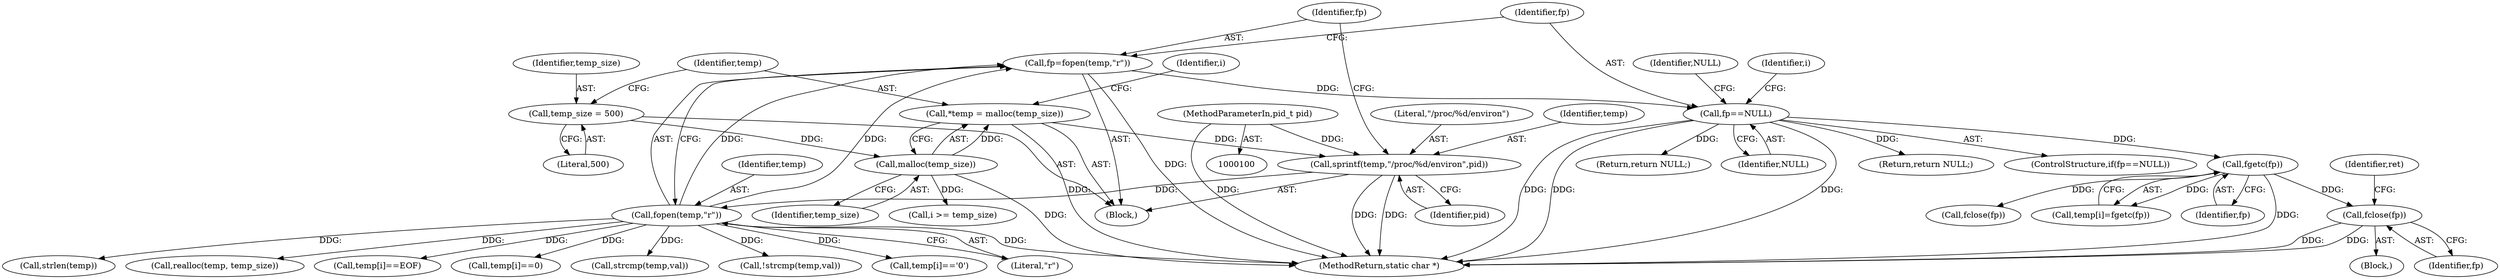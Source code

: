 digraph "0_das_watchdog_bd20bb02e75e2c0483832b52f2577253febfb690@API" {
"1000198" [label="(Call,fclose(fp))"];
"1000156" [label="(Call,fgetc(fp))"];
"1000132" [label="(Call,fp==NULL)"];
"1000126" [label="(Call,fp=fopen(temp,\"r\"))"];
"1000128" [label="(Call,fopen(temp,\"r\"))"];
"1000122" [label="(Call,sprintf(temp,\"/proc/%d/environ\",pid))"];
"1000109" [label="(Call,*temp = malloc(temp_size))"];
"1000111" [label="(Call,malloc(temp_size))"];
"1000105" [label="(Call,temp_size = 500)"];
"1000101" [label="(MethodParameterIn,pid_t pid)"];
"1000130" [label="(Literal,\"r\")"];
"1000109" [label="(Call,*temp = malloc(temp_size))"];
"1000111" [label="(Call,malloc(temp_size))"];
"1000125" [label="(Identifier,pid)"];
"1000220" [label="(Call,strcmp(temp,val))"];
"1000219" [label="(Call,!strcmp(temp,val))"];
"1000106" [label="(Identifier,temp_size)"];
"1000199" [label="(Identifier,fp)"];
"1000170" [label="(Call,temp[i]=='\0')"];
"1000101" [label="(MethodParameterIn,pid_t pid)"];
"1000157" [label="(Identifier,fp)"];
"1000136" [label="(Identifier,NULL)"];
"1000110" [label="(Identifier,temp)"];
"1000180" [label="(Block,)"];
"1000115" [label="(Identifier,i)"];
"1000127" [label="(Identifier,fp)"];
"1000124" [label="(Literal,\"/proc/%d/environ\")"];
"1000133" [label="(Identifier,fp)"];
"1000141" [label="(Identifier,i)"];
"1000135" [label="(Return,return NULL;)"];
"1000191" [label="(Call,strlen(temp))"];
"1000129" [label="(Identifier,temp)"];
"1000123" [label="(Identifier,temp)"];
"1000208" [label="(Call,fclose(fp))"];
"1000156" [label="(Call,fgetc(fp))"];
"1000152" [label="(Call,temp[i]=fgetc(fp))"];
"1000131" [label="(ControlStructure,if(fp==NULL))"];
"1000112" [label="(Identifier,temp_size)"];
"1000128" [label="(Call,fopen(temp,\"r\"))"];
"1000149" [label="(Call,realloc(temp, temp_size))"];
"1000175" [label="(Call,temp[i]==EOF)"];
"1000198" [label="(Call,fclose(fp))"];
"1000239" [label="(MethodReturn,static char *)"];
"1000210" [label="(Return,return NULL;)"];
"1000107" [label="(Literal,500)"];
"1000201" [label="(Identifier,ret)"];
"1000134" [label="(Identifier,NULL)"];
"1000122" [label="(Call,sprintf(temp,\"/proc/%d/environ\",pid))"];
"1000103" [label="(Block,)"];
"1000164" [label="(Call,temp[i]==0)"];
"1000126" [label="(Call,fp=fopen(temp,\"r\"))"];
"1000132" [label="(Call,fp==NULL)"];
"1000105" [label="(Call,temp_size = 500)"];
"1000140" [label="(Call,i >= temp_size)"];
"1000198" -> "1000180"  [label="AST: "];
"1000198" -> "1000199"  [label="CFG: "];
"1000199" -> "1000198"  [label="AST: "];
"1000201" -> "1000198"  [label="CFG: "];
"1000198" -> "1000239"  [label="DDG: "];
"1000198" -> "1000239"  [label="DDG: "];
"1000156" -> "1000198"  [label="DDG: "];
"1000156" -> "1000152"  [label="AST: "];
"1000156" -> "1000157"  [label="CFG: "];
"1000157" -> "1000156"  [label="AST: "];
"1000152" -> "1000156"  [label="CFG: "];
"1000156" -> "1000239"  [label="DDG: "];
"1000156" -> "1000152"  [label="DDG: "];
"1000132" -> "1000156"  [label="DDG: "];
"1000156" -> "1000208"  [label="DDG: "];
"1000132" -> "1000131"  [label="AST: "];
"1000132" -> "1000134"  [label="CFG: "];
"1000133" -> "1000132"  [label="AST: "];
"1000134" -> "1000132"  [label="AST: "];
"1000136" -> "1000132"  [label="CFG: "];
"1000141" -> "1000132"  [label="CFG: "];
"1000132" -> "1000239"  [label="DDG: "];
"1000132" -> "1000239"  [label="DDG: "];
"1000132" -> "1000239"  [label="DDG: "];
"1000126" -> "1000132"  [label="DDG: "];
"1000132" -> "1000135"  [label="DDG: "];
"1000132" -> "1000210"  [label="DDG: "];
"1000126" -> "1000103"  [label="AST: "];
"1000126" -> "1000128"  [label="CFG: "];
"1000127" -> "1000126"  [label="AST: "];
"1000128" -> "1000126"  [label="AST: "];
"1000133" -> "1000126"  [label="CFG: "];
"1000126" -> "1000239"  [label="DDG: "];
"1000128" -> "1000126"  [label="DDG: "];
"1000128" -> "1000126"  [label="DDG: "];
"1000128" -> "1000130"  [label="CFG: "];
"1000129" -> "1000128"  [label="AST: "];
"1000130" -> "1000128"  [label="AST: "];
"1000128" -> "1000239"  [label="DDG: "];
"1000122" -> "1000128"  [label="DDG: "];
"1000128" -> "1000149"  [label="DDG: "];
"1000128" -> "1000164"  [label="DDG: "];
"1000128" -> "1000170"  [label="DDG: "];
"1000128" -> "1000175"  [label="DDG: "];
"1000128" -> "1000191"  [label="DDG: "];
"1000128" -> "1000219"  [label="DDG: "];
"1000128" -> "1000220"  [label="DDG: "];
"1000122" -> "1000103"  [label="AST: "];
"1000122" -> "1000125"  [label="CFG: "];
"1000123" -> "1000122"  [label="AST: "];
"1000124" -> "1000122"  [label="AST: "];
"1000125" -> "1000122"  [label="AST: "];
"1000127" -> "1000122"  [label="CFG: "];
"1000122" -> "1000239"  [label="DDG: "];
"1000122" -> "1000239"  [label="DDG: "];
"1000109" -> "1000122"  [label="DDG: "];
"1000101" -> "1000122"  [label="DDG: "];
"1000109" -> "1000103"  [label="AST: "];
"1000109" -> "1000111"  [label="CFG: "];
"1000110" -> "1000109"  [label="AST: "];
"1000111" -> "1000109"  [label="AST: "];
"1000115" -> "1000109"  [label="CFG: "];
"1000109" -> "1000239"  [label="DDG: "];
"1000111" -> "1000109"  [label="DDG: "];
"1000111" -> "1000112"  [label="CFG: "];
"1000112" -> "1000111"  [label="AST: "];
"1000111" -> "1000239"  [label="DDG: "];
"1000105" -> "1000111"  [label="DDG: "];
"1000111" -> "1000140"  [label="DDG: "];
"1000105" -> "1000103"  [label="AST: "];
"1000105" -> "1000107"  [label="CFG: "];
"1000106" -> "1000105"  [label="AST: "];
"1000107" -> "1000105"  [label="AST: "];
"1000110" -> "1000105"  [label="CFG: "];
"1000101" -> "1000100"  [label="AST: "];
"1000101" -> "1000239"  [label="DDG: "];
}
